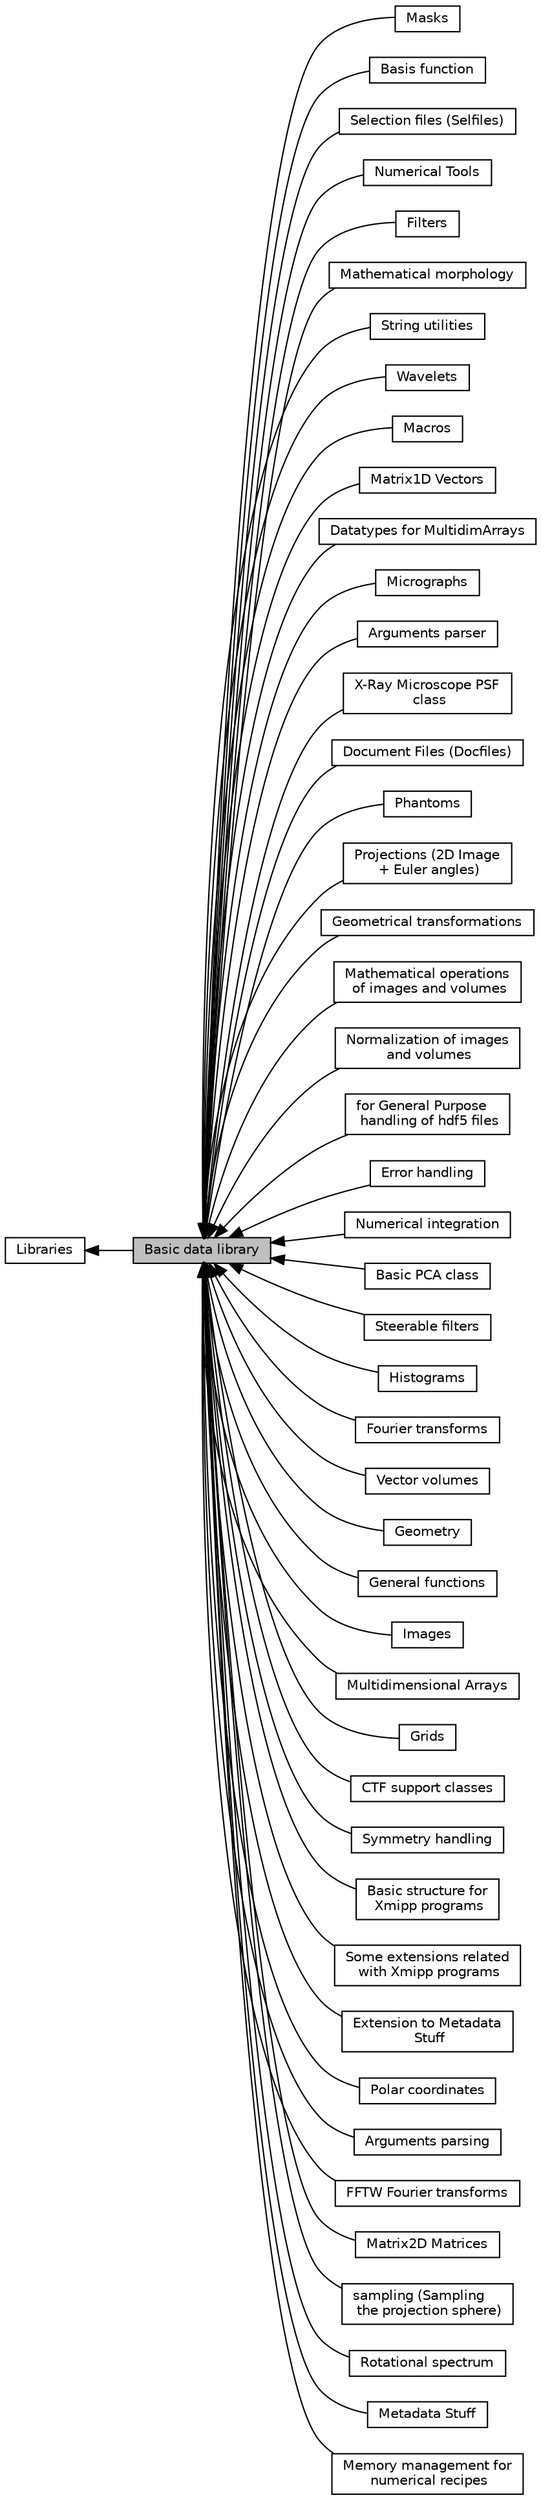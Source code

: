 digraph "Basic data library"
{
  edge [fontname="Helvetica",fontsize="10",labelfontname="Helvetica",labelfontsize="10"];
  node [fontname="Helvetica",fontsize="10",shape=record];
  rankdir=LR;
  Node10 [label="Masks",height=0.2,width=0.4,color="black", fillcolor="white", style="filled",URL="$group__Masks.html"];
  Node3 [label="Basis function",height=0.2,width=0.4,color="black", fillcolor="white", style="filled",URL="$group__BasisFunction.html"];
  Node24 [label="Selection files (Selfiles)",height=0.2,width=0.4,color="black", fillcolor="white", style="filled",URL="$group__SelFiles.html"];
  Node14 [label="Numerical Tools",height=0.2,width=0.4,color="black", fillcolor="white", style="filled",URL="$group__NumericalTools.html"];
  Node5 [label="Filters",height=0.2,width=0.4,color="black", fillcolor="white", style="filled",URL="$group__Filters.html"];
  Node12 [label="Mathematical morphology",height=0.2,width=0.4,color="black", fillcolor="white", style="filled",URL="$group__MathematicalMorphology.html"];
  Node47 [label="String utilities",height=0.2,width=0.4,color="black", fillcolor="white", style="filled",URL="$group__StringUtilities.html"];
  Node22 [label="Wavelets",height=0.2,width=0.4,color="black", fillcolor="white", style="filled",URL="$group__Wavelets.html"];
  Node44 [label="Macros",height=0.2,width=0.4,color="black", fillcolor="white", style="filled",URL="$group__Macros.html"];
  Node30 [label="Matrix1D Vectors",height=0.2,width=0.4,color="black", fillcolor="white", style="filled",URL="$group__Vectors.html"];
  Node0 [label="Basic data library",height=0.2,width=0.4,color="black", fillcolor="grey75", style="filled", fontcolor="black"];
  Node37 [label="Datatypes for MultidimArrays",height=0.2,width=0.4,color="black", fillcolor="white", style="filled",URL="$group__Datatypes.html"];
  Node11 [label="Micrographs",height=0.2,width=0.4,color="black", fillcolor="white", style="filled",URL="$group__Micrographs.html"];
  Node27 [label="Arguments parser",height=0.2,width=0.4,color="black", fillcolor="white", style="filled",URL="$group__Arguments1.html"];
  Node17 [label="X-Ray Microscope PSF\l class",height=0.2,width=0.4,color="black", fillcolor="white", style="filled",URL="$group__PSFXRSupport.html"];
  Node23 [label="Document Files (Docfiles)",height=0.2,width=0.4,color="black", fillcolor="white", style="filled",URL="$group__DocFiles.html"];
  Node15 [label="Phantoms",height=0.2,width=0.4,color="black", fillcolor="white", style="filled",URL="$group__Phantoms.html"];
  Node6 [label="Projections (2D Image\l + Euler angles)",height=0.2,width=0.4,color="black", fillcolor="white", style="filled",URL="$group__Projections.html"];
  Node36 [label="Geometrical transformations",height=0.2,width=0.4,color="black", fillcolor="white", style="filled",URL="$group__GeometricalTransformations.html"];
  Node8 [label="Mathematical operations\l of images and volumes",height=0.2,width=0.4,color="black", fillcolor="white", style="filled",URL="$group__ImageOperate.html"];
  Node13 [label="Normalization of images\l and volumes",height=0.2,width=0.4,color="black", fillcolor="white", style="filled",URL="$group__Normalize.html"];
  Node42 [label="for General Purpose\l handling of hdf5 files",height=0.2,width=0.4,color="black", fillcolor="white", style="filled",URL="$group__Tools.html"];
  Node38 [label="Error handling",height=0.2,width=0.4,color="black", fillcolor="white", style="filled",URL="$group__ErrorHandling.html"];
  Node9 [label="Numerical integration",height=0.2,width=0.4,color="black", fillcolor="white", style="filled",URL="$group__NumericalIntegration.html"];
  Node2 [label="Basic PCA class",height=0.2,width=0.4,color="black", fillcolor="white", style="filled",URL="$group__BasicPCA.html"];
  Node20 [label="Steerable filters",height=0.2,width=0.4,color="black", fillcolor="white", style="filled",URL="$group__Steerable.html"];
  Node29 [label="Histograms",height=0.2,width=0.4,color="black", fillcolor="white", style="filled",URL="$group__Histograms.html"];
  Node39 [label="Fourier transforms",height=0.2,width=0.4,color="black", fillcolor="white", style="filled",URL="$group__Fourier.html"];
  Node21 [label="Vector volumes",height=0.2,width=0.4,color="black", fillcolor="white", style="filled",URL="$group__Vectorial.html"];
  Node28 [label="Geometry",height=0.2,width=0.4,color="black", fillcolor="white", style="filled",URL="$group__Geometry.html"];
  Node41 [label="General functions",height=0.2,width=0.4,color="black", fillcolor="white", style="filled",URL="$group__GeneralFunctions.html"];
  Node43 [label="Images",height=0.2,width=0.4,color="black", fillcolor="white", style="filled",URL="$group__Images.html"];
  Node34 [label="Multidimensional Arrays",height=0.2,width=0.4,color="black", fillcolor="white", style="filled",URL="$group__MultidimensionalArrays.html"];
  Node1 [label="Libraries",height=0.2,width=0.4,color="black", fillcolor="white", style="filled",URL="$group__Libraries.html"];
  Node7 [label="Grids",height=0.2,width=0.4,color="black", fillcolor="white", style="filled",URL="$group__Grids.html"];
  Node4 [label="CTF support classes",height=0.2,width=0.4,color="black", fillcolor="white", style="filled",URL="$group__CTFSupport.html"];
  Node35 [label="Symmetry handling",height=0.2,width=0.4,color="black", fillcolor="white", style="filled",URL="$group__SymmetryLists.html"];
  Node46 [label="Basic structure for\l Xmipp programs",height=0.2,width=0.4,color="black", fillcolor="white", style="filled",URL="$group__Programs2.html"];
  Node25 [label="Some extensions related\l with Xmipp programs",height=0.2,width=0.4,color="black", fillcolor="white", style="filled",URL="$group__Programs3.html"];
  Node33 [label="Extension to Metadata\l Stuff",height=0.2,width=0.4,color="black", fillcolor="white", style="filled",URL="$group__MetaDataExtension.html"];
  Node16 [label="Polar coordinates",height=0.2,width=0.4,color="black", fillcolor="white", style="filled",URL="$group__Polar.html"];
  Node26 [label="Arguments parsing",height=0.2,width=0.4,color="black", fillcolor="white", style="filled",URL="$group__Arguments.html"];
  Node40 [label="FFTW Fourier transforms",height=0.2,width=0.4,color="black", fillcolor="white", style="filled",URL="$group__FourierW.html"];
  Node31 [label="Matrix2D Matrices",height=0.2,width=0.4,color="black", fillcolor="white", style="filled",URL="$group__Matrices.html"];
  Node19 [label="sampling (Sampling\l the projection sphere)",height=0.2,width=0.4,color="black", fillcolor="white", style="filled",URL="$group__SphereSampling.html"];
  Node18 [label="Rotational spectrum",height=0.2,width=0.4,color="black", fillcolor="white", style="filled",URL="$group__RotationalSpectrum.html"];
  Node32 [label="Metadata Stuff",height=0.2,width=0.4,color="black", fillcolor="white", style="filled",URL="$group__MetaData.html"];
  Node45 [label="Memory management for\l numerical recipes",height=0.2,width=0.4,color="black", fillcolor="white", style="filled",URL="$group__MemoryManaging.html"];
  Node1->Node0 [shape=plaintext, dir="back", style="solid"];
  Node0->Node2 [shape=plaintext, dir="back", style="solid"];
  Node0->Node3 [shape=plaintext, dir="back", style="solid"];
  Node0->Node4 [shape=plaintext, dir="back", style="solid"];
  Node0->Node5 [shape=plaintext, dir="back", style="solid"];
  Node0->Node6 [shape=plaintext, dir="back", style="solid"];
  Node0->Node7 [shape=plaintext, dir="back", style="solid"];
  Node0->Node8 [shape=plaintext, dir="back", style="solid"];
  Node0->Node9 [shape=plaintext, dir="back", style="solid"];
  Node0->Node10 [shape=plaintext, dir="back", style="solid"];
  Node0->Node11 [shape=plaintext, dir="back", style="solid"];
  Node0->Node12 [shape=plaintext, dir="back", style="solid"];
  Node0->Node13 [shape=plaintext, dir="back", style="solid"];
  Node0->Node14 [shape=plaintext, dir="back", style="solid"];
  Node0->Node15 [shape=plaintext, dir="back", style="solid"];
  Node0->Node16 [shape=plaintext, dir="back", style="solid"];
  Node0->Node17 [shape=plaintext, dir="back", style="solid"];
  Node0->Node18 [shape=plaintext, dir="back", style="solid"];
  Node0->Node19 [shape=plaintext, dir="back", style="solid"];
  Node0->Node20 [shape=plaintext, dir="back", style="solid"];
  Node0->Node21 [shape=plaintext, dir="back", style="solid"];
  Node0->Node22 [shape=plaintext, dir="back", style="solid"];
  Node0->Node23 [shape=plaintext, dir="back", style="solid"];
  Node0->Node24 [shape=plaintext, dir="back", style="solid"];
  Node0->Node25 [shape=plaintext, dir="back", style="solid"];
  Node0->Node26 [shape=plaintext, dir="back", style="solid"];
  Node0->Node27 [shape=plaintext, dir="back", style="solid"];
  Node0->Node28 [shape=plaintext, dir="back", style="solid"];
  Node0->Node29 [shape=plaintext, dir="back", style="solid"];
  Node0->Node30 [shape=plaintext, dir="back", style="solid"];
  Node0->Node31 [shape=plaintext, dir="back", style="solid"];
  Node0->Node32 [shape=plaintext, dir="back", style="solid"];
  Node0->Node33 [shape=plaintext, dir="back", style="solid"];
  Node0->Node34 [shape=plaintext, dir="back", style="solid"];
  Node0->Node35 [shape=plaintext, dir="back", style="solid"];
  Node0->Node36 [shape=plaintext, dir="back", style="solid"];
  Node0->Node37 [shape=plaintext, dir="back", style="solid"];
  Node0->Node38 [shape=plaintext, dir="back", style="solid"];
  Node0->Node39 [shape=plaintext, dir="back", style="solid"];
  Node0->Node40 [shape=plaintext, dir="back", style="solid"];
  Node0->Node41 [shape=plaintext, dir="back", style="solid"];
  Node0->Node42 [shape=plaintext, dir="back", style="solid"];
  Node0->Node43 [shape=plaintext, dir="back", style="solid"];
  Node0->Node44 [shape=plaintext, dir="back", style="solid"];
  Node0->Node45 [shape=plaintext, dir="back", style="solid"];
  Node0->Node46 [shape=plaintext, dir="back", style="solid"];
  Node0->Node47 [shape=plaintext, dir="back", style="solid"];
}
